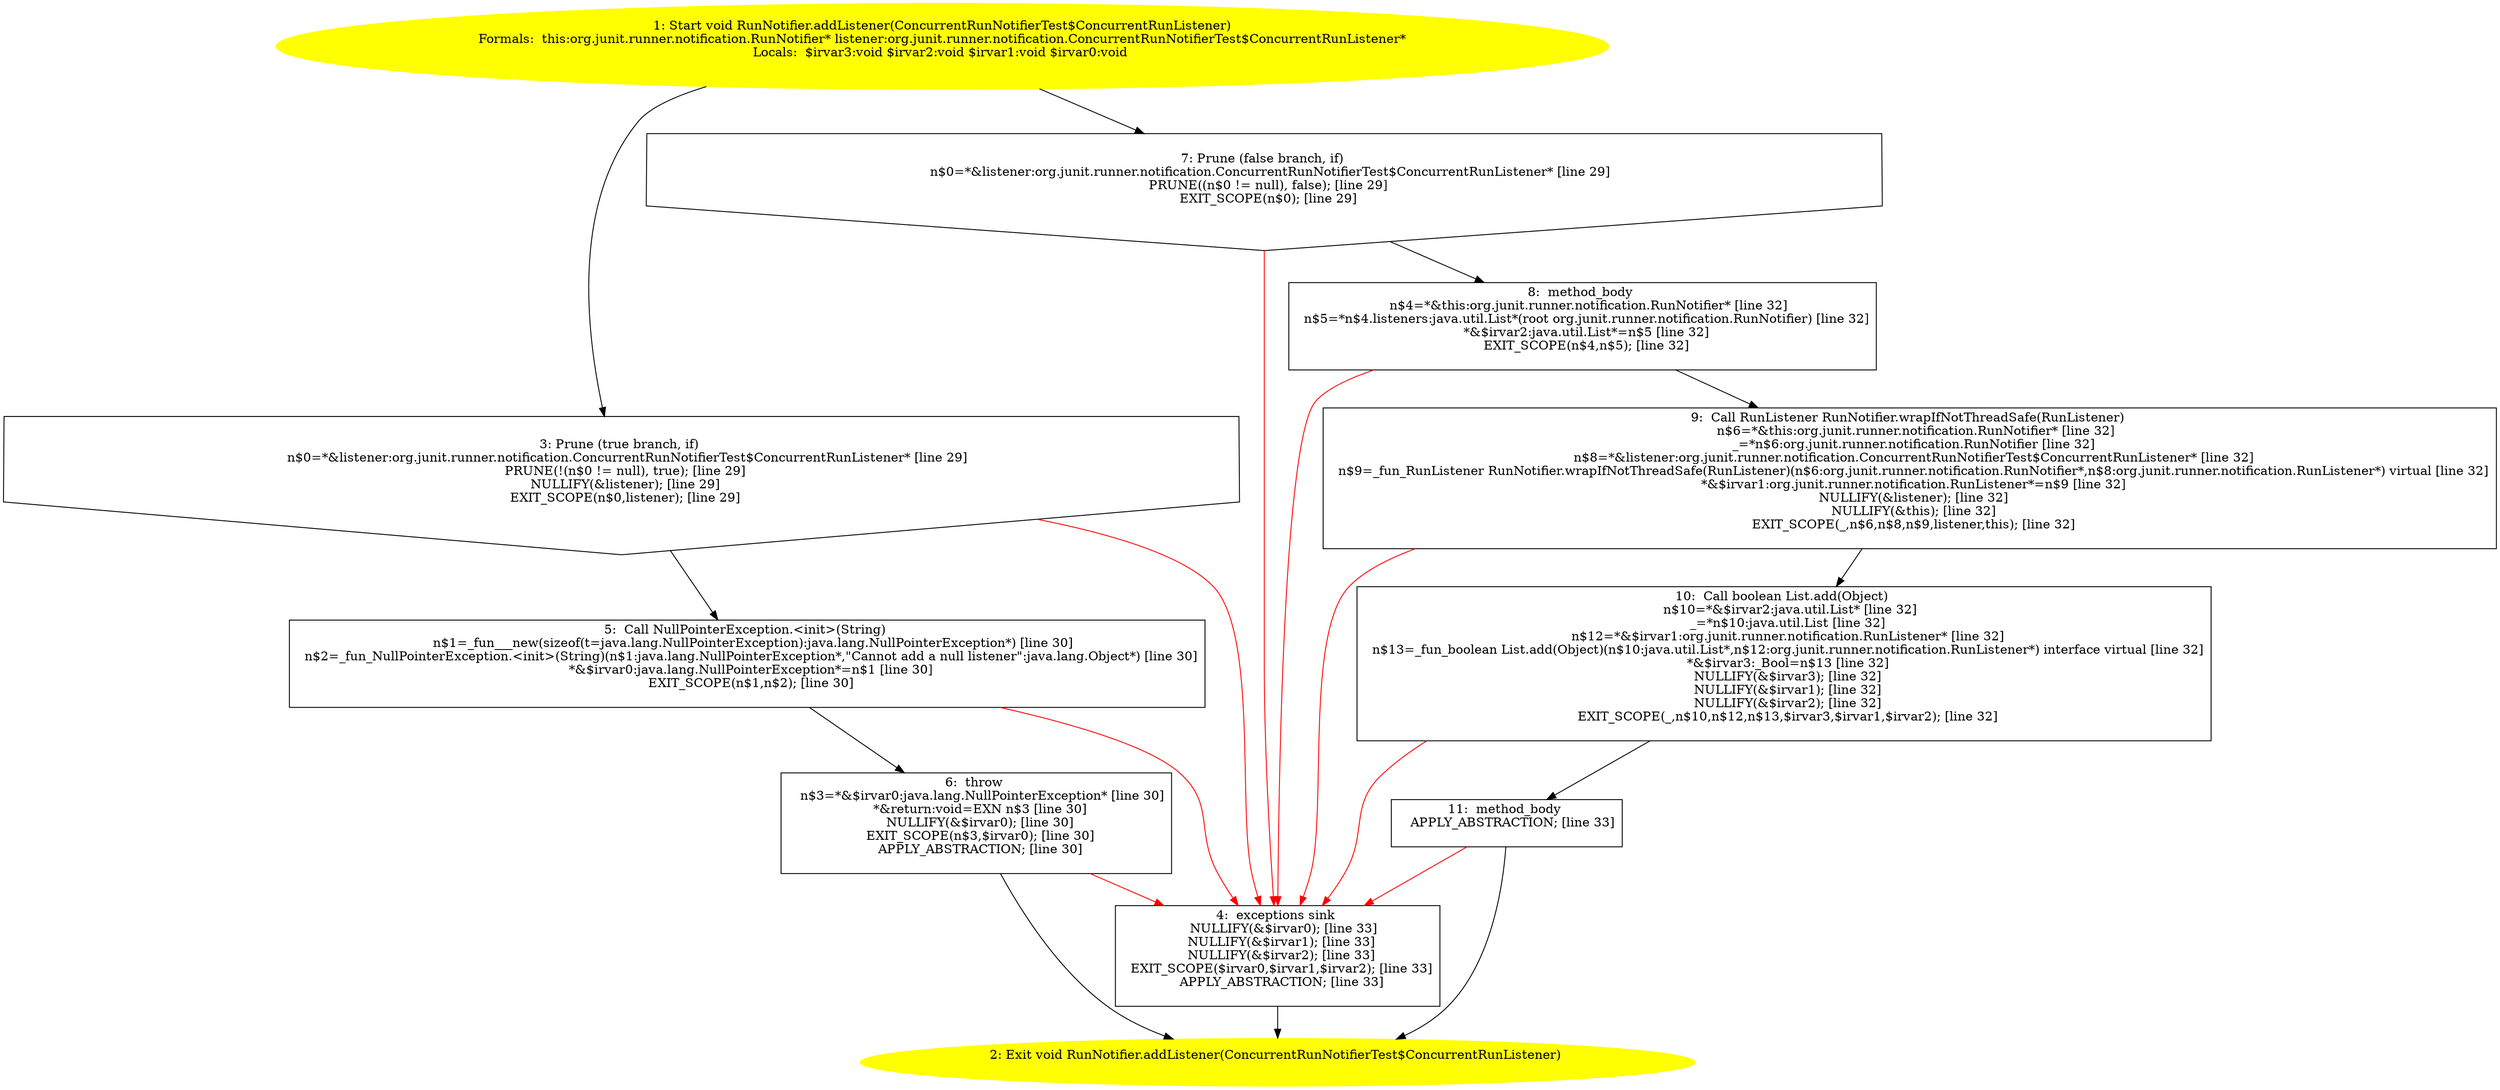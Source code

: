 /* @generated */
digraph cfg {
"org.junit.runner.notification.RunNotifier.addListener(org.junit.runner.notification.ConcurrentRunNot.1ca476a8eef9bc5e56844e09a3375305_1" [label="1: Start void RunNotifier.addListener(ConcurrentRunNotifierTest$ConcurrentRunListener)\nFormals:  this:org.junit.runner.notification.RunNotifier* listener:org.junit.runner.notification.ConcurrentRunNotifierTest$ConcurrentRunListener*\nLocals:  $irvar3:void $irvar2:void $irvar1:void $irvar0:void \n  " color=yellow style=filled]
	

	 "org.junit.runner.notification.RunNotifier.addListener(org.junit.runner.notification.ConcurrentRunNot.1ca476a8eef9bc5e56844e09a3375305_1" -> "org.junit.runner.notification.RunNotifier.addListener(org.junit.runner.notification.ConcurrentRunNot.1ca476a8eef9bc5e56844e09a3375305_3" ;
	 "org.junit.runner.notification.RunNotifier.addListener(org.junit.runner.notification.ConcurrentRunNot.1ca476a8eef9bc5e56844e09a3375305_1" -> "org.junit.runner.notification.RunNotifier.addListener(org.junit.runner.notification.ConcurrentRunNot.1ca476a8eef9bc5e56844e09a3375305_7" ;
"org.junit.runner.notification.RunNotifier.addListener(org.junit.runner.notification.ConcurrentRunNot.1ca476a8eef9bc5e56844e09a3375305_2" [label="2: Exit void RunNotifier.addListener(ConcurrentRunNotifierTest$ConcurrentRunListener) \n  " color=yellow style=filled]
	

"org.junit.runner.notification.RunNotifier.addListener(org.junit.runner.notification.ConcurrentRunNot.1ca476a8eef9bc5e56844e09a3375305_3" [label="3: Prune (true branch, if) \n   n$0=*&listener:org.junit.runner.notification.ConcurrentRunNotifierTest$ConcurrentRunListener* [line 29]\n  PRUNE(!(n$0 != null), true); [line 29]\n  NULLIFY(&listener); [line 29]\n  EXIT_SCOPE(n$0,listener); [line 29]\n " shape="invhouse"]
	

	 "org.junit.runner.notification.RunNotifier.addListener(org.junit.runner.notification.ConcurrentRunNot.1ca476a8eef9bc5e56844e09a3375305_3" -> "org.junit.runner.notification.RunNotifier.addListener(org.junit.runner.notification.ConcurrentRunNot.1ca476a8eef9bc5e56844e09a3375305_5" ;
	 "org.junit.runner.notification.RunNotifier.addListener(org.junit.runner.notification.ConcurrentRunNot.1ca476a8eef9bc5e56844e09a3375305_3" -> "org.junit.runner.notification.RunNotifier.addListener(org.junit.runner.notification.ConcurrentRunNot.1ca476a8eef9bc5e56844e09a3375305_4" [color="red" ];
"org.junit.runner.notification.RunNotifier.addListener(org.junit.runner.notification.ConcurrentRunNot.1ca476a8eef9bc5e56844e09a3375305_4" [label="4:  exceptions sink \n   NULLIFY(&$irvar0); [line 33]\n  NULLIFY(&$irvar1); [line 33]\n  NULLIFY(&$irvar2); [line 33]\n  EXIT_SCOPE($irvar0,$irvar1,$irvar2); [line 33]\n  APPLY_ABSTRACTION; [line 33]\n " shape="box"]
	

	 "org.junit.runner.notification.RunNotifier.addListener(org.junit.runner.notification.ConcurrentRunNot.1ca476a8eef9bc5e56844e09a3375305_4" -> "org.junit.runner.notification.RunNotifier.addListener(org.junit.runner.notification.ConcurrentRunNot.1ca476a8eef9bc5e56844e09a3375305_2" ;
"org.junit.runner.notification.RunNotifier.addListener(org.junit.runner.notification.ConcurrentRunNot.1ca476a8eef9bc5e56844e09a3375305_5" [label="5:  Call NullPointerException.<init>(String) \n   n$1=_fun___new(sizeof(t=java.lang.NullPointerException):java.lang.NullPointerException*) [line 30]\n  n$2=_fun_NullPointerException.<init>(String)(n$1:java.lang.NullPointerException*,\"Cannot add a null listener\":java.lang.Object*) [line 30]\n  *&$irvar0:java.lang.NullPointerException*=n$1 [line 30]\n  EXIT_SCOPE(n$1,n$2); [line 30]\n " shape="box"]
	

	 "org.junit.runner.notification.RunNotifier.addListener(org.junit.runner.notification.ConcurrentRunNot.1ca476a8eef9bc5e56844e09a3375305_5" -> "org.junit.runner.notification.RunNotifier.addListener(org.junit.runner.notification.ConcurrentRunNot.1ca476a8eef9bc5e56844e09a3375305_6" ;
	 "org.junit.runner.notification.RunNotifier.addListener(org.junit.runner.notification.ConcurrentRunNot.1ca476a8eef9bc5e56844e09a3375305_5" -> "org.junit.runner.notification.RunNotifier.addListener(org.junit.runner.notification.ConcurrentRunNot.1ca476a8eef9bc5e56844e09a3375305_4" [color="red" ];
"org.junit.runner.notification.RunNotifier.addListener(org.junit.runner.notification.ConcurrentRunNot.1ca476a8eef9bc5e56844e09a3375305_6" [label="6:  throw \n   n$3=*&$irvar0:java.lang.NullPointerException* [line 30]\n  *&return:void=EXN n$3 [line 30]\n  NULLIFY(&$irvar0); [line 30]\n  EXIT_SCOPE(n$3,$irvar0); [line 30]\n  APPLY_ABSTRACTION; [line 30]\n " shape="box"]
	

	 "org.junit.runner.notification.RunNotifier.addListener(org.junit.runner.notification.ConcurrentRunNot.1ca476a8eef9bc5e56844e09a3375305_6" -> "org.junit.runner.notification.RunNotifier.addListener(org.junit.runner.notification.ConcurrentRunNot.1ca476a8eef9bc5e56844e09a3375305_2" ;
	 "org.junit.runner.notification.RunNotifier.addListener(org.junit.runner.notification.ConcurrentRunNot.1ca476a8eef9bc5e56844e09a3375305_6" -> "org.junit.runner.notification.RunNotifier.addListener(org.junit.runner.notification.ConcurrentRunNot.1ca476a8eef9bc5e56844e09a3375305_4" [color="red" ];
"org.junit.runner.notification.RunNotifier.addListener(org.junit.runner.notification.ConcurrentRunNot.1ca476a8eef9bc5e56844e09a3375305_7" [label="7: Prune (false branch, if) \n   n$0=*&listener:org.junit.runner.notification.ConcurrentRunNotifierTest$ConcurrentRunListener* [line 29]\n  PRUNE((n$0 != null), false); [line 29]\n  EXIT_SCOPE(n$0); [line 29]\n " shape="invhouse"]
	

	 "org.junit.runner.notification.RunNotifier.addListener(org.junit.runner.notification.ConcurrentRunNot.1ca476a8eef9bc5e56844e09a3375305_7" -> "org.junit.runner.notification.RunNotifier.addListener(org.junit.runner.notification.ConcurrentRunNot.1ca476a8eef9bc5e56844e09a3375305_8" ;
	 "org.junit.runner.notification.RunNotifier.addListener(org.junit.runner.notification.ConcurrentRunNot.1ca476a8eef9bc5e56844e09a3375305_7" -> "org.junit.runner.notification.RunNotifier.addListener(org.junit.runner.notification.ConcurrentRunNot.1ca476a8eef9bc5e56844e09a3375305_4" [color="red" ];
"org.junit.runner.notification.RunNotifier.addListener(org.junit.runner.notification.ConcurrentRunNot.1ca476a8eef9bc5e56844e09a3375305_8" [label="8:  method_body \n   n$4=*&this:org.junit.runner.notification.RunNotifier* [line 32]\n  n$5=*n$4.listeners:java.util.List*(root org.junit.runner.notification.RunNotifier) [line 32]\n  *&$irvar2:java.util.List*=n$5 [line 32]\n  EXIT_SCOPE(n$4,n$5); [line 32]\n " shape="box"]
	

	 "org.junit.runner.notification.RunNotifier.addListener(org.junit.runner.notification.ConcurrentRunNot.1ca476a8eef9bc5e56844e09a3375305_8" -> "org.junit.runner.notification.RunNotifier.addListener(org.junit.runner.notification.ConcurrentRunNot.1ca476a8eef9bc5e56844e09a3375305_9" ;
	 "org.junit.runner.notification.RunNotifier.addListener(org.junit.runner.notification.ConcurrentRunNot.1ca476a8eef9bc5e56844e09a3375305_8" -> "org.junit.runner.notification.RunNotifier.addListener(org.junit.runner.notification.ConcurrentRunNot.1ca476a8eef9bc5e56844e09a3375305_4" [color="red" ];
"org.junit.runner.notification.RunNotifier.addListener(org.junit.runner.notification.ConcurrentRunNot.1ca476a8eef9bc5e56844e09a3375305_9" [label="9:  Call RunListener RunNotifier.wrapIfNotThreadSafe(RunListener) \n   n$6=*&this:org.junit.runner.notification.RunNotifier* [line 32]\n  _=*n$6:org.junit.runner.notification.RunNotifier [line 32]\n  n$8=*&listener:org.junit.runner.notification.ConcurrentRunNotifierTest$ConcurrentRunListener* [line 32]\n  n$9=_fun_RunListener RunNotifier.wrapIfNotThreadSafe(RunListener)(n$6:org.junit.runner.notification.RunNotifier*,n$8:org.junit.runner.notification.RunListener*) virtual [line 32]\n  *&$irvar1:org.junit.runner.notification.RunListener*=n$9 [line 32]\n  NULLIFY(&listener); [line 32]\n  NULLIFY(&this); [line 32]\n  EXIT_SCOPE(_,n$6,n$8,n$9,listener,this); [line 32]\n " shape="box"]
	

	 "org.junit.runner.notification.RunNotifier.addListener(org.junit.runner.notification.ConcurrentRunNot.1ca476a8eef9bc5e56844e09a3375305_9" -> "org.junit.runner.notification.RunNotifier.addListener(org.junit.runner.notification.ConcurrentRunNot.1ca476a8eef9bc5e56844e09a3375305_10" ;
	 "org.junit.runner.notification.RunNotifier.addListener(org.junit.runner.notification.ConcurrentRunNot.1ca476a8eef9bc5e56844e09a3375305_9" -> "org.junit.runner.notification.RunNotifier.addListener(org.junit.runner.notification.ConcurrentRunNot.1ca476a8eef9bc5e56844e09a3375305_4" [color="red" ];
"org.junit.runner.notification.RunNotifier.addListener(org.junit.runner.notification.ConcurrentRunNot.1ca476a8eef9bc5e56844e09a3375305_10" [label="10:  Call boolean List.add(Object) \n   n$10=*&$irvar2:java.util.List* [line 32]\n  _=*n$10:java.util.List [line 32]\n  n$12=*&$irvar1:org.junit.runner.notification.RunListener* [line 32]\n  n$13=_fun_boolean List.add(Object)(n$10:java.util.List*,n$12:org.junit.runner.notification.RunListener*) interface virtual [line 32]\n  *&$irvar3:_Bool=n$13 [line 32]\n  NULLIFY(&$irvar3); [line 32]\n  NULLIFY(&$irvar1); [line 32]\n  NULLIFY(&$irvar2); [line 32]\n  EXIT_SCOPE(_,n$10,n$12,n$13,$irvar3,$irvar1,$irvar2); [line 32]\n " shape="box"]
	

	 "org.junit.runner.notification.RunNotifier.addListener(org.junit.runner.notification.ConcurrentRunNot.1ca476a8eef9bc5e56844e09a3375305_10" -> "org.junit.runner.notification.RunNotifier.addListener(org.junit.runner.notification.ConcurrentRunNot.1ca476a8eef9bc5e56844e09a3375305_11" ;
	 "org.junit.runner.notification.RunNotifier.addListener(org.junit.runner.notification.ConcurrentRunNot.1ca476a8eef9bc5e56844e09a3375305_10" -> "org.junit.runner.notification.RunNotifier.addListener(org.junit.runner.notification.ConcurrentRunNot.1ca476a8eef9bc5e56844e09a3375305_4" [color="red" ];
"org.junit.runner.notification.RunNotifier.addListener(org.junit.runner.notification.ConcurrentRunNot.1ca476a8eef9bc5e56844e09a3375305_11" [label="11:  method_body \n   APPLY_ABSTRACTION; [line 33]\n " shape="box"]
	

	 "org.junit.runner.notification.RunNotifier.addListener(org.junit.runner.notification.ConcurrentRunNot.1ca476a8eef9bc5e56844e09a3375305_11" -> "org.junit.runner.notification.RunNotifier.addListener(org.junit.runner.notification.ConcurrentRunNot.1ca476a8eef9bc5e56844e09a3375305_2" ;
	 "org.junit.runner.notification.RunNotifier.addListener(org.junit.runner.notification.ConcurrentRunNot.1ca476a8eef9bc5e56844e09a3375305_11" -> "org.junit.runner.notification.RunNotifier.addListener(org.junit.runner.notification.ConcurrentRunNot.1ca476a8eef9bc5e56844e09a3375305_4" [color="red" ];
}
